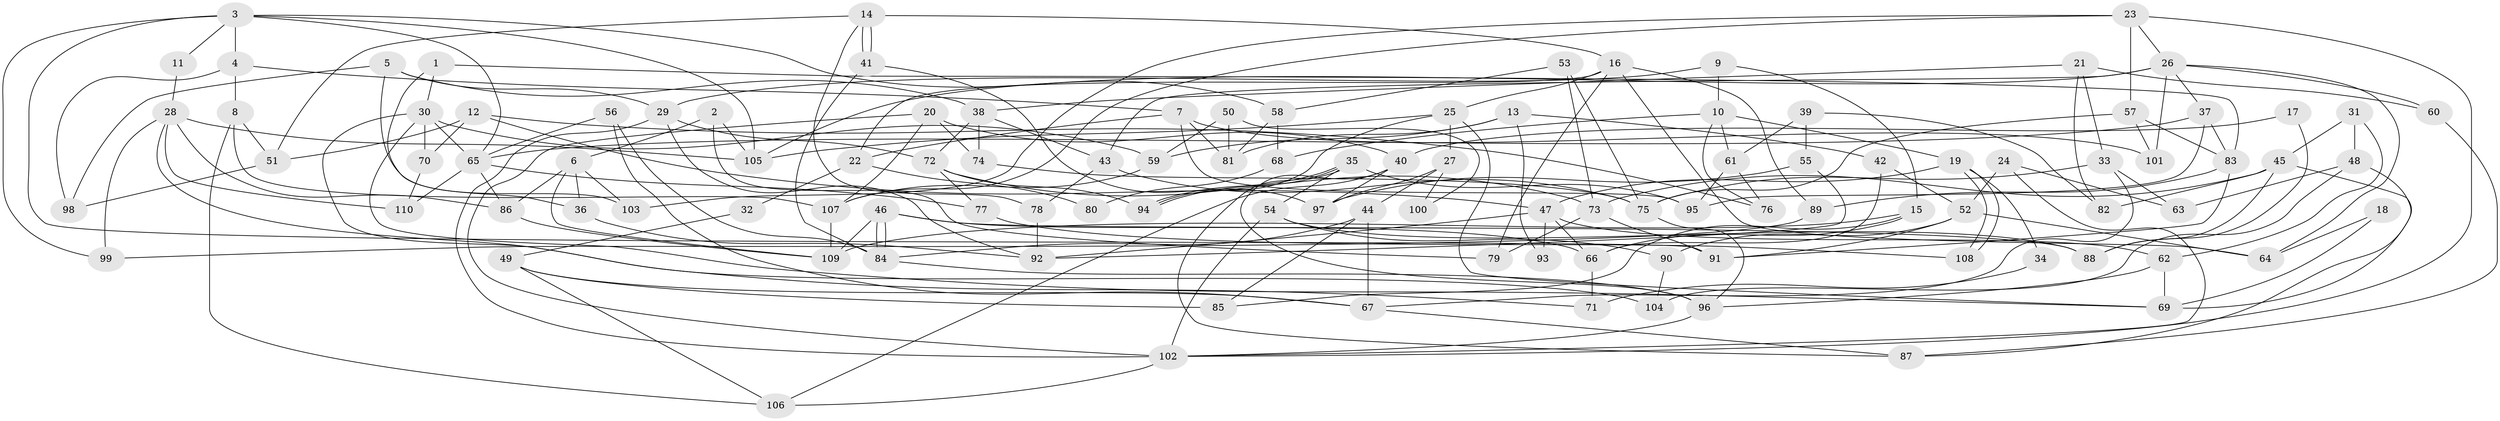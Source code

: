 // Generated by graph-tools (version 1.1) at 2025/35/03/09/25 02:35:57]
// undirected, 110 vertices, 220 edges
graph export_dot {
graph [start="1"]
  node [color=gray90,style=filled];
  1;
  2;
  3;
  4;
  5;
  6;
  7;
  8;
  9;
  10;
  11;
  12;
  13;
  14;
  15;
  16;
  17;
  18;
  19;
  20;
  21;
  22;
  23;
  24;
  25;
  26;
  27;
  28;
  29;
  30;
  31;
  32;
  33;
  34;
  35;
  36;
  37;
  38;
  39;
  40;
  41;
  42;
  43;
  44;
  45;
  46;
  47;
  48;
  49;
  50;
  51;
  52;
  53;
  54;
  55;
  56;
  57;
  58;
  59;
  60;
  61;
  62;
  63;
  64;
  65;
  66;
  67;
  68;
  69;
  70;
  71;
  72;
  73;
  74;
  75;
  76;
  77;
  78;
  79;
  80;
  81;
  82;
  83;
  84;
  85;
  86;
  87;
  88;
  89;
  90;
  91;
  92;
  93;
  94;
  95;
  96;
  97;
  98;
  99;
  100;
  101;
  102;
  103;
  104;
  105;
  106;
  107;
  108;
  109;
  110;
  1 -- 36;
  1 -- 83;
  1 -- 30;
  2 -- 6;
  2 -- 79;
  2 -- 105;
  3 -- 105;
  3 -- 65;
  3 -- 4;
  3 -- 11;
  3 -- 58;
  3 -- 91;
  3 -- 99;
  4 -- 7;
  4 -- 8;
  4 -- 98;
  5 -- 29;
  5 -- 98;
  5 -- 38;
  5 -- 103;
  6 -- 103;
  6 -- 109;
  6 -- 36;
  6 -- 86;
  7 -- 95;
  7 -- 101;
  7 -- 22;
  7 -- 81;
  8 -- 106;
  8 -- 51;
  8 -- 107;
  9 -- 10;
  9 -- 15;
  9 -- 29;
  10 -- 61;
  10 -- 19;
  10 -- 68;
  10 -- 76;
  11 -- 28;
  12 -- 51;
  12 -- 47;
  12 -- 70;
  12 -- 76;
  13 -- 59;
  13 -- 42;
  13 -- 81;
  13 -- 93;
  14 -- 41;
  14 -- 41;
  14 -- 16;
  14 -- 51;
  14 -- 78;
  15 -- 66;
  15 -- 109;
  15 -- 85;
  16 -- 64;
  16 -- 89;
  16 -- 22;
  16 -- 25;
  16 -- 79;
  17 -- 40;
  17 -- 88;
  18 -- 64;
  18 -- 69;
  19 -- 47;
  19 -- 108;
  19 -- 108;
  19 -- 34;
  20 -- 40;
  20 -- 102;
  20 -- 74;
  20 -- 107;
  21 -- 33;
  21 -- 38;
  21 -- 60;
  21 -- 82;
  22 -- 32;
  22 -- 80;
  23 -- 107;
  23 -- 26;
  23 -- 57;
  23 -- 102;
  23 -- 103;
  24 -- 63;
  24 -- 102;
  24 -- 52;
  25 -- 94;
  25 -- 27;
  25 -- 69;
  25 -- 105;
  26 -- 105;
  26 -- 60;
  26 -- 37;
  26 -- 43;
  26 -- 64;
  26 -- 101;
  27 -- 97;
  27 -- 44;
  27 -- 100;
  28 -- 86;
  28 -- 105;
  28 -- 99;
  28 -- 104;
  28 -- 110;
  29 -- 102;
  29 -- 72;
  29 -- 92;
  30 -- 70;
  30 -- 59;
  30 -- 65;
  30 -- 69;
  30 -- 71;
  31 -- 45;
  31 -- 48;
  31 -- 62;
  32 -- 49;
  33 -- 75;
  33 -- 67;
  33 -- 63;
  34 -- 71;
  35 -- 87;
  35 -- 94;
  35 -- 94;
  35 -- 54;
  35 -- 95;
  36 -- 92;
  37 -- 83;
  37 -- 65;
  37 -- 95;
  38 -- 43;
  38 -- 72;
  38 -- 74;
  39 -- 82;
  39 -- 61;
  39 -- 55;
  40 -- 97;
  40 -- 96;
  40 -- 106;
  41 -- 84;
  41 -- 97;
  42 -- 66;
  42 -- 52;
  43 -- 75;
  43 -- 78;
  44 -- 67;
  44 -- 84;
  44 -- 85;
  45 -- 73;
  45 -- 88;
  45 -- 82;
  45 -- 87;
  46 -- 84;
  46 -- 84;
  46 -- 109;
  46 -- 66;
  46 -- 88;
  47 -- 92;
  47 -- 62;
  47 -- 66;
  47 -- 93;
  48 -- 104;
  48 -- 69;
  48 -- 63;
  49 -- 106;
  49 -- 85;
  49 -- 67;
  50 -- 59;
  50 -- 81;
  50 -- 100;
  51 -- 98;
  52 -- 91;
  52 -- 64;
  52 -- 90;
  53 -- 75;
  53 -- 58;
  53 -- 73;
  54 -- 102;
  54 -- 88;
  54 -- 90;
  55 -- 92;
  55 -- 97;
  56 -- 65;
  56 -- 84;
  56 -- 67;
  57 -- 75;
  57 -- 83;
  57 -- 101;
  58 -- 81;
  58 -- 68;
  59 -- 107;
  60 -- 87;
  61 -- 76;
  61 -- 95;
  62 -- 69;
  62 -- 96;
  65 -- 77;
  65 -- 86;
  65 -- 110;
  66 -- 71;
  67 -- 87;
  68 -- 80;
  70 -- 110;
  72 -- 73;
  72 -- 77;
  72 -- 94;
  73 -- 79;
  73 -- 91;
  74 -- 75;
  75 -- 96;
  77 -- 108;
  78 -- 92;
  83 -- 91;
  83 -- 89;
  84 -- 96;
  86 -- 109;
  89 -- 99;
  90 -- 104;
  96 -- 102;
  102 -- 106;
  107 -- 109;
}
